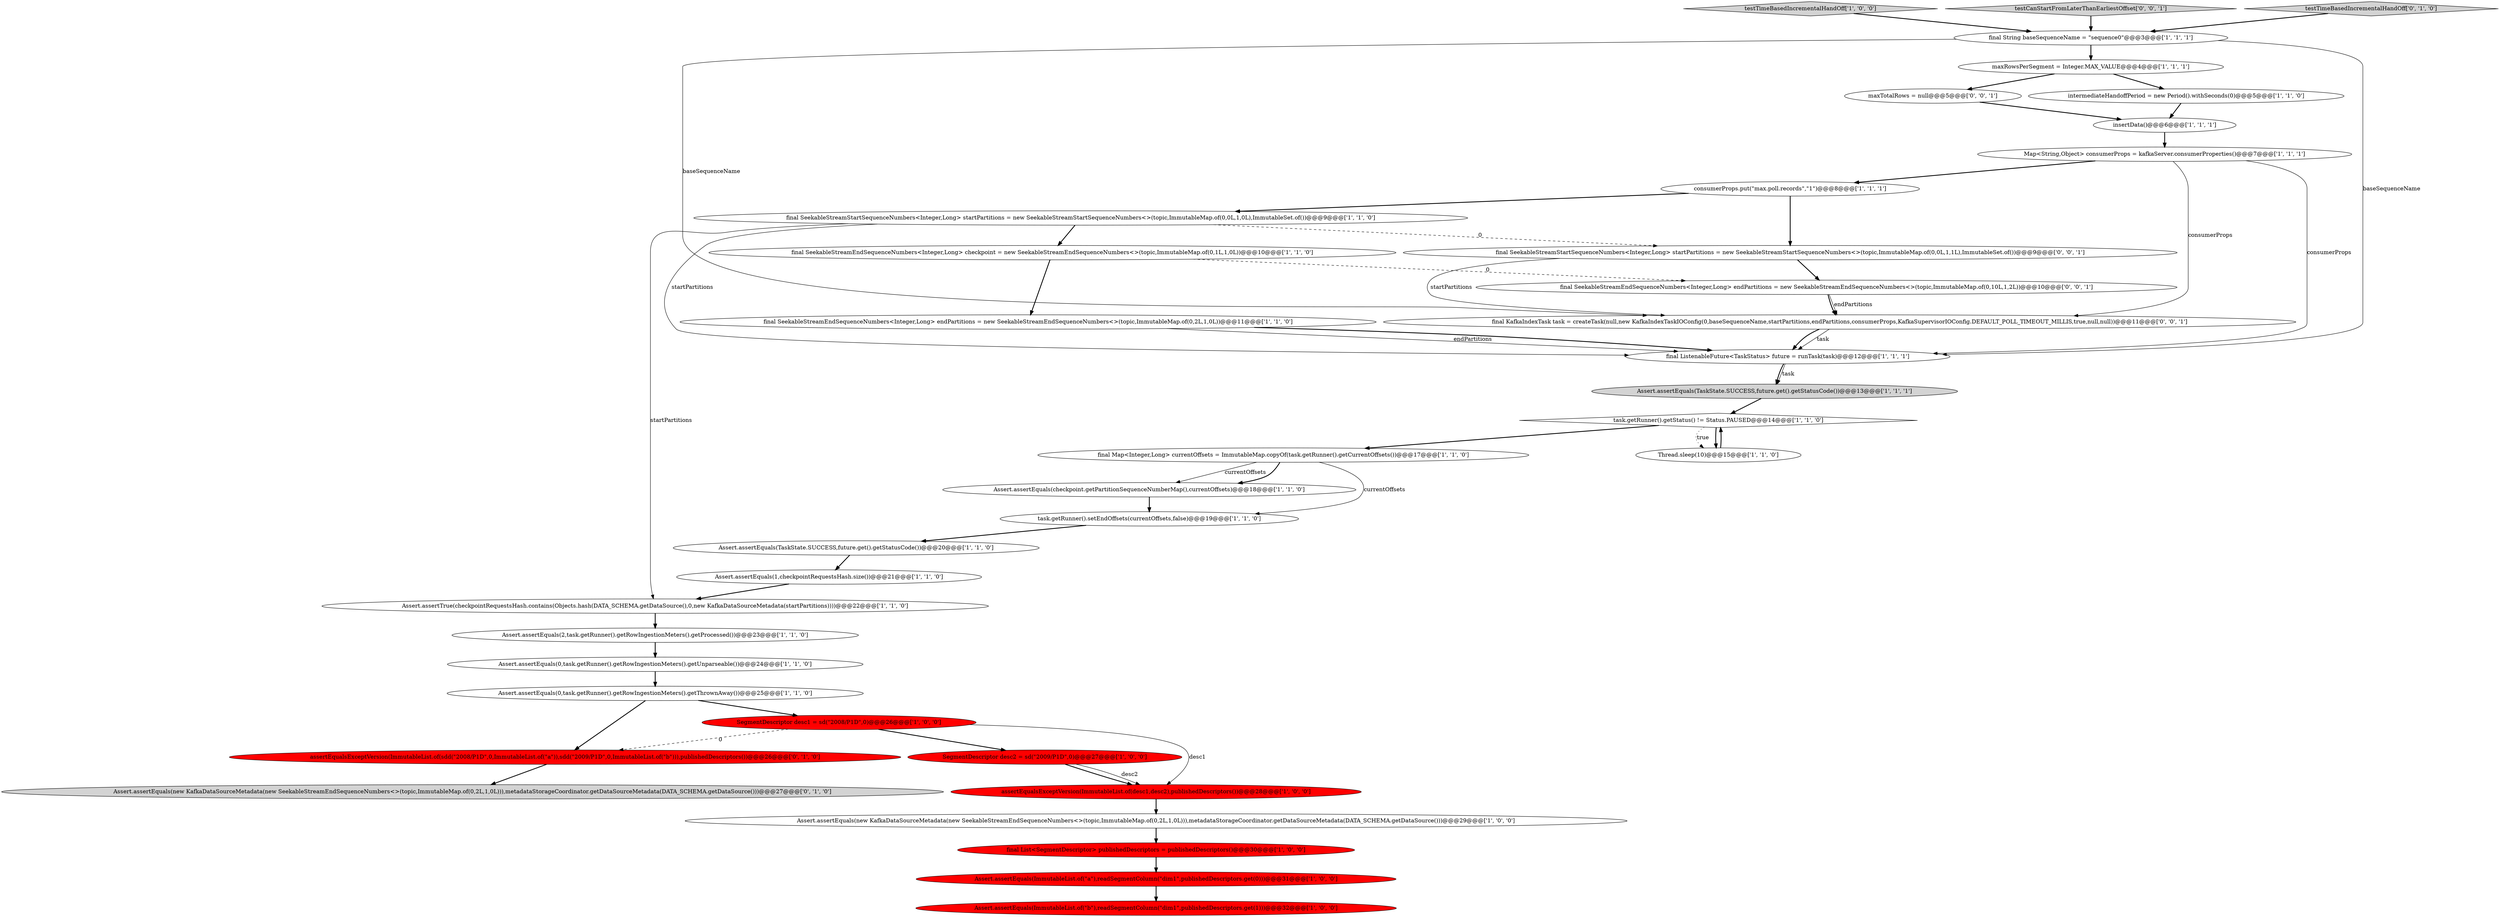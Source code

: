 digraph {
3 [style = filled, label = "final SeekableStreamStartSequenceNumbers<Integer,Long> startPartitions = new SeekableStreamStartSequenceNumbers<>(topic,ImmutableMap.of(0,0L,1,0L),ImmutableSet.of())@@@9@@@['1', '1', '0']", fillcolor = white, shape = ellipse image = "AAA0AAABBB1BBB"];
4 [style = filled, label = "intermediateHandoffPeriod = new Period().withSeconds(0)@@@5@@@['1', '1', '0']", fillcolor = white, shape = ellipse image = "AAA0AAABBB1BBB"];
22 [style = filled, label = "Assert.assertEquals(0,task.getRunner().getRowIngestionMeters().getThrownAway())@@@25@@@['1', '1', '0']", fillcolor = white, shape = ellipse image = "AAA0AAABBB1BBB"];
24 [style = filled, label = "testTimeBasedIncrementalHandOff['1', '0', '0']", fillcolor = lightgray, shape = diamond image = "AAA0AAABBB1BBB"];
18 [style = filled, label = "assertEqualsExceptVersion(ImmutableList.of(desc1,desc2),publishedDescriptors())@@@28@@@['1', '0', '0']", fillcolor = red, shape = ellipse image = "AAA1AAABBB1BBB"];
2 [style = filled, label = "insertData()@@@6@@@['1', '1', '1']", fillcolor = white, shape = ellipse image = "AAA0AAABBB1BBB"];
12 [style = filled, label = "Assert.assertEquals(0,task.getRunner().getRowIngestionMeters().getUnparseable())@@@24@@@['1', '1', '0']", fillcolor = white, shape = ellipse image = "AAA0AAABBB1BBB"];
14 [style = filled, label = "SegmentDescriptor desc2 = sd(\"2009/P1D\",0)@@@27@@@['1', '0', '0']", fillcolor = red, shape = ellipse image = "AAA1AAABBB1BBB"];
32 [style = filled, label = "assertEqualsExceptVersion(ImmutableList.of(sdd(\"2008/P1D\",0,ImmutableList.of(\"a\")),sdd(\"2009/P1D\",0,ImmutableList.of(\"b\"))),publishedDescriptors())@@@26@@@['0', '1', '0']", fillcolor = red, shape = ellipse image = "AAA1AAABBB2BBB"];
8 [style = filled, label = "final SeekableStreamEndSequenceNumbers<Integer,Long> endPartitions = new SeekableStreamEndSequenceNumbers<>(topic,ImmutableMap.of(0,2L,1,0L))@@@11@@@['1', '1', '0']", fillcolor = white, shape = ellipse image = "AAA0AAABBB1BBB"];
13 [style = filled, label = "Assert.assertEquals(2,task.getRunner().getRowIngestionMeters().getProcessed())@@@23@@@['1', '1', '0']", fillcolor = white, shape = ellipse image = "AAA0AAABBB1BBB"];
37 [style = filled, label = "testCanStartFromLaterThanEarliestOffset['0', '0', '1']", fillcolor = lightgray, shape = diamond image = "AAA0AAABBB3BBB"];
21 [style = filled, label = "Thread.sleep(10)@@@15@@@['1', '1', '0']", fillcolor = white, shape = ellipse image = "AAA0AAABBB1BBB"];
15 [style = filled, label = "final List<SegmentDescriptor> publishedDescriptors = publishedDescriptors()@@@30@@@['1', '0', '0']", fillcolor = red, shape = ellipse image = "AAA1AAABBB1BBB"];
1 [style = filled, label = "Assert.assertEquals(ImmutableList.of(\"a\"),readSegmentColumn(\"dim1\",publishedDescriptors.get(0)))@@@31@@@['1', '0', '0']", fillcolor = red, shape = ellipse image = "AAA1AAABBB1BBB"];
16 [style = filled, label = "Assert.assertEquals(new KafkaDataSourceMetadata(new SeekableStreamEndSequenceNumbers<>(topic,ImmutableMap.of(0,2L,1,0L))),metadataStorageCoordinator.getDataSourceMetadata(DATA_SCHEMA.getDataSource()))@@@29@@@['1', '0', '0']", fillcolor = white, shape = ellipse image = "AAA0AAABBB1BBB"];
26 [style = filled, label = "final SeekableStreamEndSequenceNumbers<Integer,Long> checkpoint = new SeekableStreamEndSequenceNumbers<>(topic,ImmutableMap.of(0,1L,1,0L))@@@10@@@['1', '1', '0']", fillcolor = white, shape = ellipse image = "AAA0AAABBB1BBB"];
17 [style = filled, label = "Assert.assertEquals(TaskState.SUCCESS,future.get().getStatusCode())@@@13@@@['1', '1', '1']", fillcolor = lightgray, shape = ellipse image = "AAA0AAABBB1BBB"];
28 [style = filled, label = "consumerProps.put(\"max.poll.records\",\"1\")@@@8@@@['1', '1', '1']", fillcolor = white, shape = ellipse image = "AAA0AAABBB1BBB"];
11 [style = filled, label = "Assert.assertTrue(checkpointRequestsHash.contains(Objects.hash(DATA_SCHEMA.getDataSource(),0,new KafkaDataSourceMetadata(startPartitions))))@@@22@@@['1', '1', '0']", fillcolor = white, shape = ellipse image = "AAA0AAABBB1BBB"];
27 [style = filled, label = "task.getRunner().getStatus() != Status.PAUSED@@@14@@@['1', '1', '0']", fillcolor = white, shape = diamond image = "AAA0AAABBB1BBB"];
31 [style = filled, label = "Assert.assertEquals(new KafkaDataSourceMetadata(new SeekableStreamEndSequenceNumbers<>(topic,ImmutableMap.of(0,2L,1,0L))),metadataStorageCoordinator.getDataSourceMetadata(DATA_SCHEMA.getDataSource()))@@@27@@@['0', '1', '0']", fillcolor = lightgray, shape = ellipse image = "AAA0AAABBB2BBB"];
0 [style = filled, label = "Assert.assertEquals(1,checkpointRequestsHash.size())@@@21@@@['1', '1', '0']", fillcolor = white, shape = ellipse image = "AAA0AAABBB1BBB"];
20 [style = filled, label = "final ListenableFuture<TaskStatus> future = runTask(task)@@@12@@@['1', '1', '1']", fillcolor = white, shape = ellipse image = "AAA0AAABBB1BBB"];
7 [style = filled, label = "Assert.assertEquals(checkpoint.getPartitionSequenceNumberMap(),currentOffsets)@@@18@@@['1', '1', '0']", fillcolor = white, shape = ellipse image = "AAA0AAABBB1BBB"];
36 [style = filled, label = "final KafkaIndexTask task = createTask(null,new KafkaIndexTaskIOConfig(0,baseSequenceName,startPartitions,endPartitions,consumerProps,KafkaSupervisorIOConfig.DEFAULT_POLL_TIMEOUT_MILLIS,true,null,null))@@@11@@@['0', '0', '1']", fillcolor = white, shape = ellipse image = "AAA0AAABBB3BBB"];
30 [style = filled, label = "testTimeBasedIncrementalHandOff['0', '1', '0']", fillcolor = lightgray, shape = diamond image = "AAA0AAABBB2BBB"];
35 [style = filled, label = "maxTotalRows = null@@@5@@@['0', '0', '1']", fillcolor = white, shape = ellipse image = "AAA0AAABBB3BBB"];
29 [style = filled, label = "Map<String,Object> consumerProps = kafkaServer.consumerProperties()@@@7@@@['1', '1', '1']", fillcolor = white, shape = ellipse image = "AAA0AAABBB1BBB"];
33 [style = filled, label = "final SeekableStreamStartSequenceNumbers<Integer,Long> startPartitions = new SeekableStreamStartSequenceNumbers<>(topic,ImmutableMap.of(0,0L,1,1L),ImmutableSet.of())@@@9@@@['0', '0', '1']", fillcolor = white, shape = ellipse image = "AAA0AAABBB3BBB"];
6 [style = filled, label = "final String baseSequenceName = \"sequence0\"@@@3@@@['1', '1', '1']", fillcolor = white, shape = ellipse image = "AAA0AAABBB1BBB"];
10 [style = filled, label = "task.getRunner().setEndOffsets(currentOffsets,false)@@@19@@@['1', '1', '0']", fillcolor = white, shape = ellipse image = "AAA0AAABBB1BBB"];
25 [style = filled, label = "maxRowsPerSegment = Integer.MAX_VALUE@@@4@@@['1', '1', '1']", fillcolor = white, shape = ellipse image = "AAA0AAABBB1BBB"];
5 [style = filled, label = "Assert.assertEquals(ImmutableList.of(\"b\"),readSegmentColumn(\"dim1\",publishedDescriptors.get(1)))@@@32@@@['1', '0', '0']", fillcolor = red, shape = ellipse image = "AAA1AAABBB1BBB"];
34 [style = filled, label = "final SeekableStreamEndSequenceNumbers<Integer,Long> endPartitions = new SeekableStreamEndSequenceNumbers<>(topic,ImmutableMap.of(0,10L,1,2L))@@@10@@@['0', '0', '1']", fillcolor = white, shape = ellipse image = "AAA0AAABBB3BBB"];
19 [style = filled, label = "Assert.assertEquals(TaskState.SUCCESS,future.get().getStatusCode())@@@20@@@['1', '1', '0']", fillcolor = white, shape = ellipse image = "AAA0AAABBB1BBB"];
9 [style = filled, label = "final Map<Integer,Long> currentOffsets = ImmutableMap.copyOf(task.getRunner().getCurrentOffsets())@@@17@@@['1', '1', '0']", fillcolor = white, shape = ellipse image = "AAA0AAABBB1BBB"];
23 [style = filled, label = "SegmentDescriptor desc1 = sd(\"2008/P1D\",0)@@@26@@@['1', '0', '0']", fillcolor = red, shape = ellipse image = "AAA1AAABBB1BBB"];
1->5 [style = bold, label=""];
16->15 [style = bold, label=""];
20->17 [style = bold, label=""];
9->10 [style = solid, label="currentOffsets"];
21->27 [style = bold, label=""];
7->10 [style = bold, label=""];
3->33 [style = dashed, label="0"];
29->36 [style = solid, label="consumerProps"];
9->7 [style = solid, label="currentOffsets"];
23->18 [style = solid, label="desc1"];
10->19 [style = bold, label=""];
27->9 [style = bold, label=""];
35->2 [style = bold, label=""];
3->26 [style = bold, label=""];
25->4 [style = bold, label=""];
0->11 [style = bold, label=""];
22->32 [style = bold, label=""];
26->8 [style = bold, label=""];
4->2 [style = bold, label=""];
27->21 [style = dotted, label="true"];
33->36 [style = solid, label="startPartitions"];
9->7 [style = bold, label=""];
30->6 [style = bold, label=""];
25->35 [style = bold, label=""];
37->6 [style = bold, label=""];
22->23 [style = bold, label=""];
36->20 [style = bold, label=""];
19->0 [style = bold, label=""];
23->32 [style = dashed, label="0"];
29->28 [style = bold, label=""];
23->14 [style = bold, label=""];
3->11 [style = solid, label="startPartitions"];
8->20 [style = solid, label="endPartitions"];
13->12 [style = bold, label=""];
8->20 [style = bold, label=""];
6->20 [style = solid, label="baseSequenceName"];
28->33 [style = bold, label=""];
20->17 [style = solid, label="task"];
36->20 [style = solid, label="task"];
34->36 [style = bold, label=""];
11->13 [style = bold, label=""];
14->18 [style = bold, label=""];
34->36 [style = solid, label="endPartitions"];
28->3 [style = bold, label=""];
17->27 [style = bold, label=""];
3->20 [style = solid, label="startPartitions"];
2->29 [style = bold, label=""];
24->6 [style = bold, label=""];
27->21 [style = bold, label=""];
33->34 [style = bold, label=""];
6->36 [style = solid, label="baseSequenceName"];
26->34 [style = dashed, label="0"];
32->31 [style = bold, label=""];
12->22 [style = bold, label=""];
14->18 [style = solid, label="desc2"];
6->25 [style = bold, label=""];
29->20 [style = solid, label="consumerProps"];
15->1 [style = bold, label=""];
18->16 [style = bold, label=""];
}

